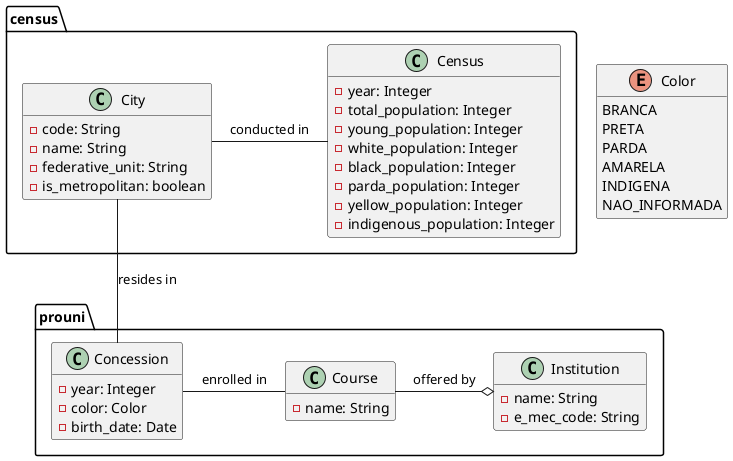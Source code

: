 @startuml prouni

hide empty members

namespace census {

    class City {
        - code: String
        - name: String
        - federative_unit: String
        - is_metropolitan: boolean
    }

    class Census{
        - year: Integer
        - total_population: Integer
        - young_population: Integer
        - white_population: Integer
        - black_population: Integer
        - parda_population: Integer
        - yellow_population: Integer
        - indigenous_population: Integer
    }
    Census -l- City : "conducted in"

}

enum Color {
    BRANCA
    PRETA
    PARDA
    AMARELA
    INDIGENA
    NAO_INFORMADA
}

namespace prouni {

    class Institution {
        - name: String
        - e_mec_code: String
    }

    class Course {
        - name: String
    }
    Course -o Institution : "offered by"

    class Concession {
        - year: Integer
        - color: Color
        - birth_date: Date
    }
    Concession -u- City : "resides in"
    Concession - Course : "enrolled in"

}

@enduml

